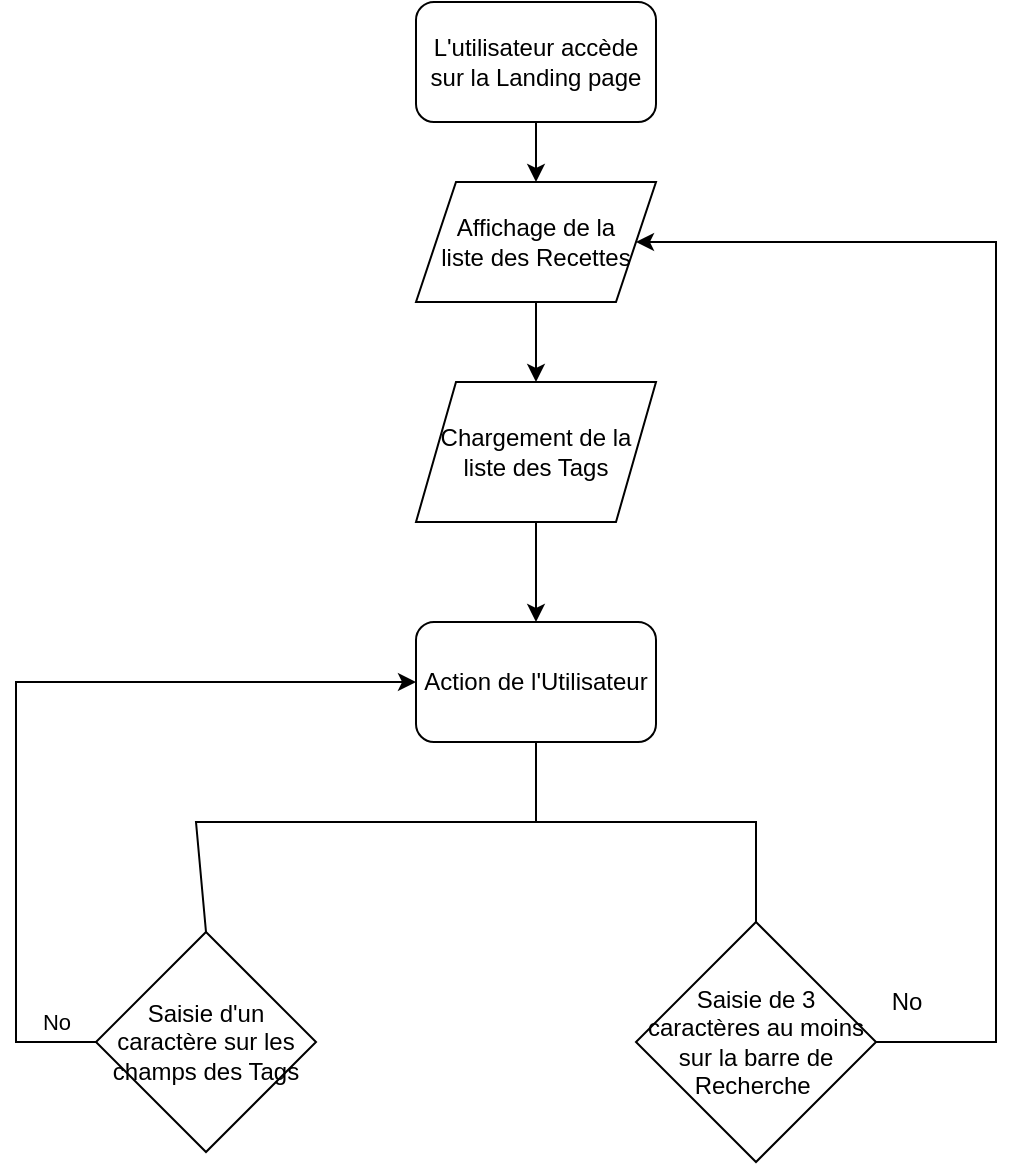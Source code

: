 <mxfile version="19.0.0" type="github">
  <diagram id="-a1fJrtmiVYJqWQ7TTML" name="Page-1">
    <mxGraphModel dx="1038" dy="579" grid="1" gridSize="10" guides="1" tooltips="1" connect="1" arrows="1" fold="1" page="1" pageScale="1" pageWidth="827" pageHeight="1169" math="0" shadow="0">
      <root>
        <mxCell id="0" />
        <mxCell id="1" parent="0" />
        <mxCell id="l3s5LmeQVraJp4XUyv6A-1" value="L&#39;utilisateur accède&lt;br&gt;sur la Landing page" style="rounded=1;whiteSpace=wrap;html=1;" vertex="1" parent="1">
          <mxGeometry x="230" y="30" width="120" height="60" as="geometry" />
        </mxCell>
        <mxCell id="l3s5LmeQVraJp4XUyv6A-2" value="" style="endArrow=classic;html=1;rounded=0;exitX=0.5;exitY=1;exitDx=0;exitDy=0;" edge="1" parent="1" source="l3s5LmeQVraJp4XUyv6A-1" target="l3s5LmeQVraJp4XUyv6A-3">
          <mxGeometry width="50" height="50" relative="1" as="geometry">
            <mxPoint x="390" y="320" as="sourcePoint" />
            <mxPoint x="290" y="140" as="targetPoint" />
          </mxGeometry>
        </mxCell>
        <mxCell id="l3s5LmeQVraJp4XUyv6A-3" value="Affichage de la&lt;br&gt;liste des Recettes" style="shape=parallelogram;perimeter=parallelogramPerimeter;whiteSpace=wrap;html=1;fixedSize=1;" vertex="1" parent="1">
          <mxGeometry x="230" y="120" width="120" height="60" as="geometry" />
        </mxCell>
        <mxCell id="l3s5LmeQVraJp4XUyv6A-4" value="" style="endArrow=classic;html=1;rounded=0;exitX=0.5;exitY=1;exitDx=0;exitDy=0;entryX=0.5;entryY=0;entryDx=0;entryDy=0;" edge="1" parent="1" source="l3s5LmeQVraJp4XUyv6A-3" target="l3s5LmeQVraJp4XUyv6A-8">
          <mxGeometry width="50" height="50" relative="1" as="geometry">
            <mxPoint x="390" y="310" as="sourcePoint" />
            <mxPoint x="190" y="230" as="targetPoint" />
          </mxGeometry>
        </mxCell>
        <mxCell id="l3s5LmeQVraJp4XUyv6A-5" value="Action de l&#39;Utilisateur" style="rounded=1;whiteSpace=wrap;html=1;" vertex="1" parent="1">
          <mxGeometry x="230" y="340" width="120" height="60" as="geometry" />
        </mxCell>
        <mxCell id="l3s5LmeQVraJp4XUyv6A-8" value="Chargement de la&lt;br&gt;liste des Tags" style="shape=parallelogram;perimeter=parallelogramPerimeter;whiteSpace=wrap;html=1;fixedSize=1;" vertex="1" parent="1">
          <mxGeometry x="230" y="220" width="120" height="70" as="geometry" />
        </mxCell>
        <mxCell id="l3s5LmeQVraJp4XUyv6A-9" value="" style="endArrow=classic;html=1;rounded=0;exitX=0.5;exitY=1;exitDx=0;exitDy=0;entryX=0.5;entryY=0;entryDx=0;entryDy=0;" edge="1" parent="1" source="l3s5LmeQVraJp4XUyv6A-8" target="l3s5LmeQVraJp4XUyv6A-5">
          <mxGeometry width="50" height="50" relative="1" as="geometry">
            <mxPoint x="390" y="300" as="sourcePoint" />
            <mxPoint x="440" y="250" as="targetPoint" />
          </mxGeometry>
        </mxCell>
        <mxCell id="l3s5LmeQVraJp4XUyv6A-10" value="" style="endArrow=none;html=1;rounded=0;exitX=0.5;exitY=1;exitDx=0;exitDy=0;entryX=0.5;entryY=0;entryDx=0;entryDy=0;" edge="1" parent="1" source="l3s5LmeQVraJp4XUyv6A-5" target="l3s5LmeQVraJp4XUyv6A-16">
          <mxGeometry width="50" height="50" relative="1" as="geometry">
            <mxPoint x="390" y="300" as="sourcePoint" />
            <mxPoint x="160" y="480" as="targetPoint" />
            <Array as="points">
              <mxPoint x="290" y="440" />
              <mxPoint x="120" y="440" />
            </Array>
          </mxGeometry>
        </mxCell>
        <mxCell id="l3s5LmeQVraJp4XUyv6A-11" value="" style="endArrow=none;html=1;rounded=0;entryX=0.5;entryY=0;entryDx=0;entryDy=0;" edge="1" parent="1" target="l3s5LmeQVraJp4XUyv6A-12">
          <mxGeometry width="50" height="50" relative="1" as="geometry">
            <mxPoint x="290" y="440" as="sourcePoint" />
            <mxPoint x="400" y="480" as="targetPoint" />
            <Array as="points">
              <mxPoint x="400" y="440" />
            </Array>
          </mxGeometry>
        </mxCell>
        <mxCell id="l3s5LmeQVraJp4XUyv6A-12" value="Saisie de 3 caractères au moins sur la barre de Recherche&amp;nbsp;" style="rhombus;whiteSpace=wrap;html=1;" vertex="1" parent="1">
          <mxGeometry x="340" y="490" width="120" height="120" as="geometry" />
        </mxCell>
        <mxCell id="l3s5LmeQVraJp4XUyv6A-13" value="" style="endArrow=classic;html=1;rounded=0;exitX=1;exitY=0.5;exitDx=0;exitDy=0;entryX=1;entryY=0.5;entryDx=0;entryDy=0;" edge="1" parent="1" source="l3s5LmeQVraJp4XUyv6A-12" target="l3s5LmeQVraJp4XUyv6A-3">
          <mxGeometry width="50" height="50" relative="1" as="geometry">
            <mxPoint x="390" y="370" as="sourcePoint" />
            <mxPoint x="520" y="150" as="targetPoint" />
            <Array as="points">
              <mxPoint x="520" y="550" />
              <mxPoint x="520" y="150" />
            </Array>
          </mxGeometry>
        </mxCell>
        <mxCell id="l3s5LmeQVraJp4XUyv6A-15" value="No" style="text;html=1;align=center;verticalAlign=middle;resizable=0;points=[];autosize=1;strokeColor=none;fillColor=none;" vertex="1" parent="1">
          <mxGeometry x="460" y="520" width="30" height="20" as="geometry" />
        </mxCell>
        <mxCell id="l3s5LmeQVraJp4XUyv6A-16" value="Saisie d&#39;un caractère sur les champs des Tags" style="rhombus;whiteSpace=wrap;html=1;" vertex="1" parent="1">
          <mxGeometry x="70" y="495" width="110" height="110" as="geometry" />
        </mxCell>
        <mxCell id="l3s5LmeQVraJp4XUyv6A-17" value="" style="endArrow=classic;html=1;rounded=0;exitX=0;exitY=0.5;exitDx=0;exitDy=0;entryX=0;entryY=0.5;entryDx=0;entryDy=0;" edge="1" parent="1" source="l3s5LmeQVraJp4XUyv6A-16" target="l3s5LmeQVraJp4XUyv6A-5">
          <mxGeometry width="50" height="50" relative="1" as="geometry">
            <mxPoint x="390" y="550" as="sourcePoint" />
            <mxPoint x="60" y="360" as="targetPoint" />
            <Array as="points">
              <mxPoint x="30" y="550" />
              <mxPoint x="30" y="370" />
            </Array>
          </mxGeometry>
        </mxCell>
        <mxCell id="l3s5LmeQVraJp4XUyv6A-19" value="No" style="edgeLabel;html=1;align=center;verticalAlign=middle;resizable=0;points=[];" vertex="1" connectable="0" parent="l3s5LmeQVraJp4XUyv6A-17">
          <mxGeometry x="-0.698" y="-3" relative="1" as="geometry">
            <mxPoint x="17" y="13" as="offset" />
          </mxGeometry>
        </mxCell>
      </root>
    </mxGraphModel>
  </diagram>
</mxfile>
